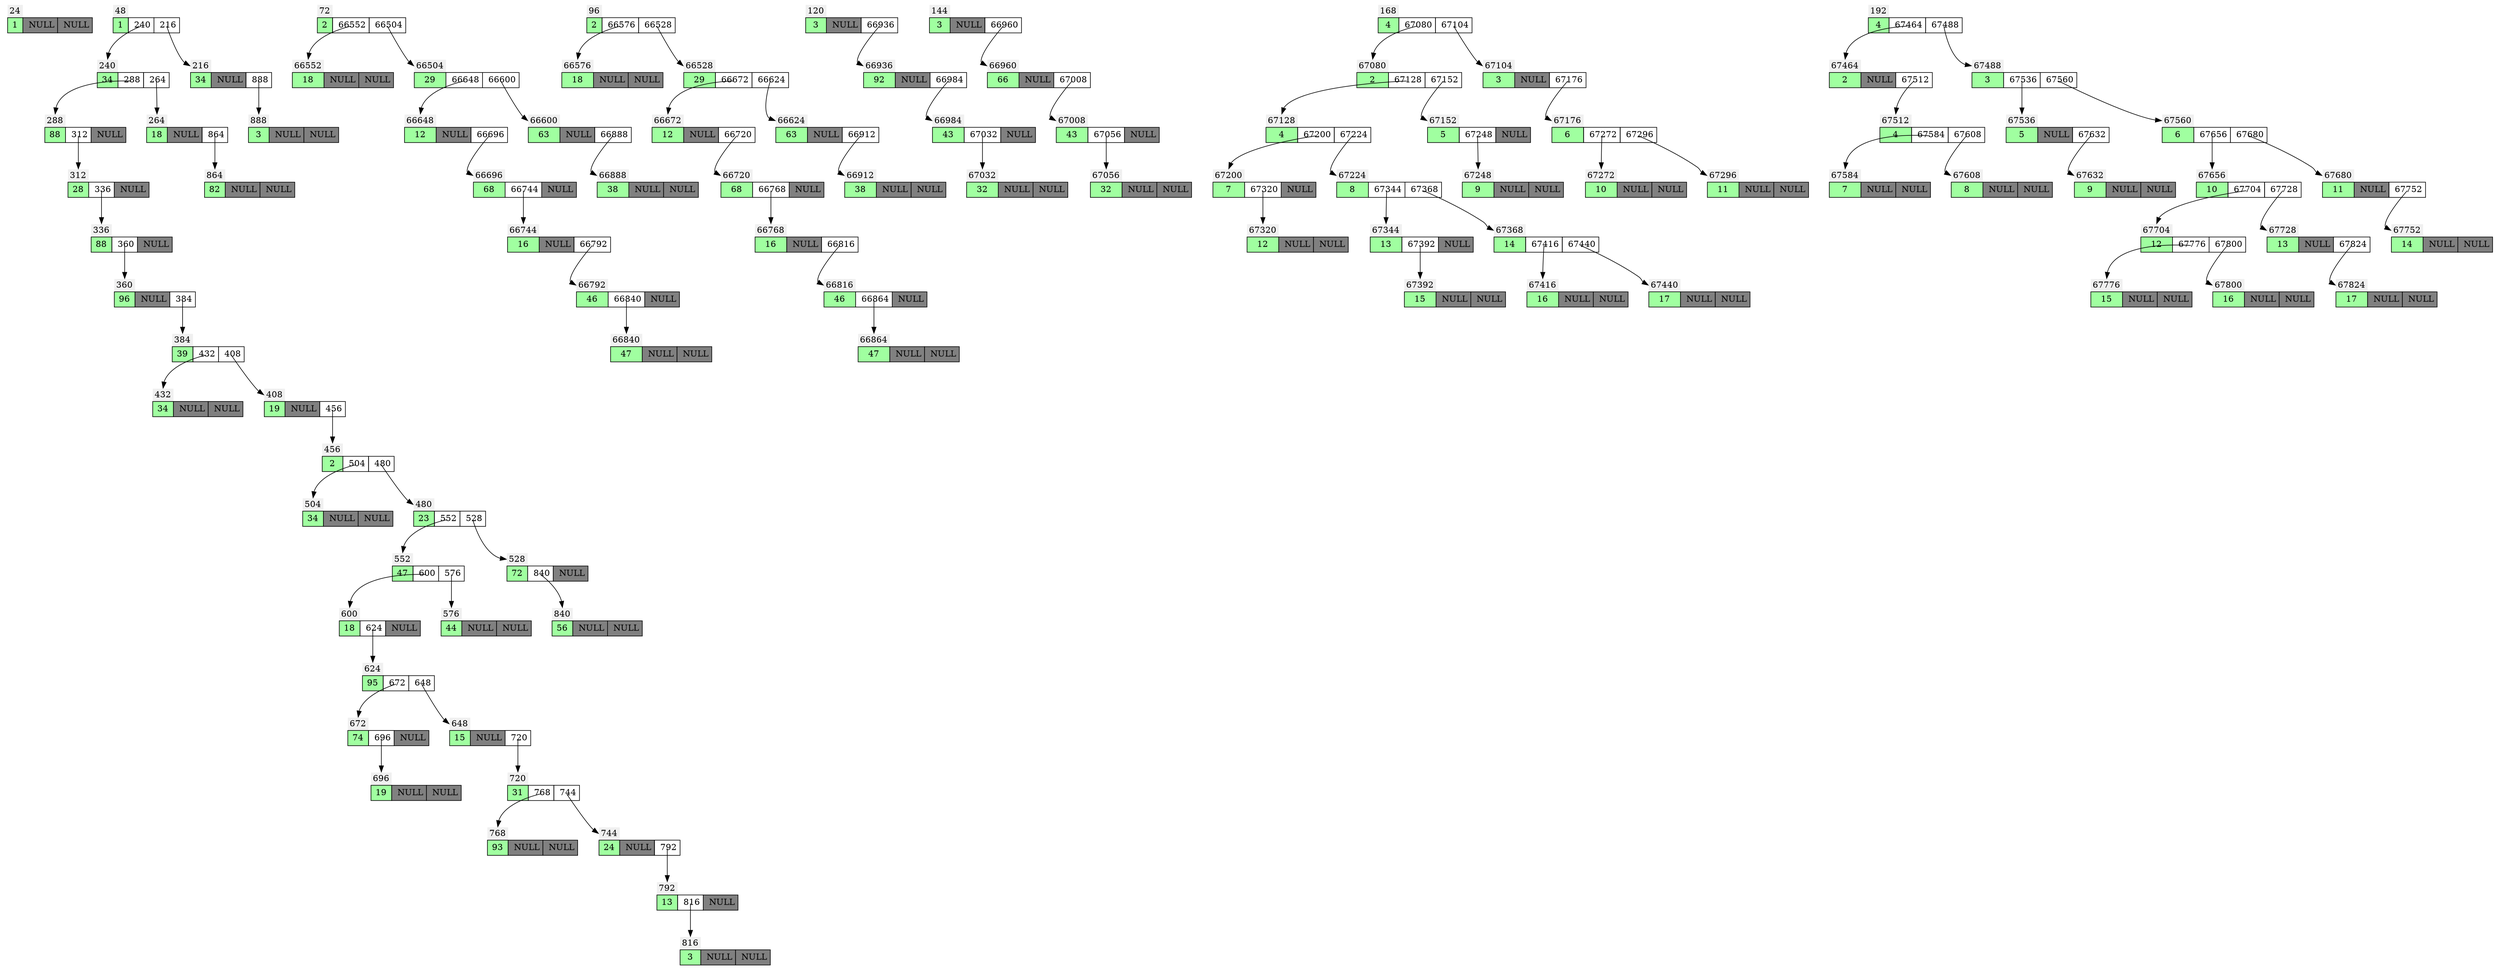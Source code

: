 digraph g
{ 
node [shape=none]
rankdir="TB"
edge[tailclip=false,arrowtail=dot];
node_24_0
[label=<
<TABLE BORDER="0" CELLBORDER="1" CELLSPACING="0" CELLPADDING="4" >
<TR> <TD CELLPADDING="3" BORDER="0"  ALIGN="LEFT" bgcolor="#f0f0f0" PORT="id">24</TD> </TR><TR>
<TD PORT="val" bgcolor="#a0FFa0">1</TD>
 <TD PORT="L" bgcolor="#808080"> NULL</TD>
 <TD PORT="R" bgcolor="#808080"> NULL</TD>
</TR></TABLE>>];
node_48_1
[label=<
<TABLE BORDER="0" CELLBORDER="1" CELLSPACING="0" CELLPADDING="4" >
<TR> <TD CELLPADDING="3" BORDER="0"  ALIGN="LEFT" bgcolor="#f0f0f0" PORT="id">48</TD> </TR><TR>
<TD PORT="val" bgcolor="#a0FFa0">1</TD>
 <TD PORT="L" > 240</TD>
 <TD PORT="R" > 216</TD>
</TR></TABLE>>];
rank = same; node_48_1;node_240_1;
node_48_1:L:c -> node_240_1:id ;
node_48_1:R:c -> node_216_1:id ;
node_240_1
[label=<
<TABLE BORDER="0" CELLBORDER="1" CELLSPACING="0" CELLPADDING="4" >
<TR> <TD CELLPADDING="3" BORDER="0"  ALIGN="LEFT" bgcolor="#f0f0f0" PORT="id">240</TD> </TR><TR>
<TD PORT="val" bgcolor="#a0FFa0">34</TD>
 <TD PORT="L" > 288</TD>
 <TD PORT="R" > 264</TD>
</TR></TABLE>>];
rank = same; node_240_1;node_288_1;
node_240_1:L:c -> node_288_1:id ;
node_240_1:R:c -> node_264_1:id ;
node_288_1
[label=<
<TABLE BORDER="0" CELLBORDER="1" CELLSPACING="0" CELLPADDING="4" >
<TR> <TD CELLPADDING="3" BORDER="0"  ALIGN="LEFT" bgcolor="#f0f0f0" PORT="id">288</TD> </TR><TR>
<TD PORT="val" bgcolor="#a0FFa0">88</TD>
 <TD PORT="L" > 312</TD>
 <TD PORT="R" bgcolor="#808080"> NULL</TD>
</TR></TABLE>>];
node_288_1:L:c -> node_312_1:id ;
node_312_1
[label=<
<TABLE BORDER="0" CELLBORDER="1" CELLSPACING="0" CELLPADDING="4" >
<TR> <TD CELLPADDING="3" BORDER="0"  ALIGN="LEFT" bgcolor="#f0f0f0" PORT="id">312</TD> </TR><TR>
<TD PORT="val" bgcolor="#a0FFa0">28</TD>
 <TD PORT="L" > 336</TD>
 <TD PORT="R" bgcolor="#808080"> NULL</TD>
</TR></TABLE>>];
node_312_1:L:c -> node_336_1:id ;
node_336_1
[label=<
<TABLE BORDER="0" CELLBORDER="1" CELLSPACING="0" CELLPADDING="4" >
<TR> <TD CELLPADDING="3" BORDER="0"  ALIGN="LEFT" bgcolor="#f0f0f0" PORT="id">336</TD> </TR><TR>
<TD PORT="val" bgcolor="#a0FFa0">88</TD>
 <TD PORT="L" > 360</TD>
 <TD PORT="R" bgcolor="#808080"> NULL</TD>
</TR></TABLE>>];
node_336_1:L:c -> node_360_1:id ;
node_360_1
[label=<
<TABLE BORDER="0" CELLBORDER="1" CELLSPACING="0" CELLPADDING="4" >
<TR> <TD CELLPADDING="3" BORDER="0"  ALIGN="LEFT" bgcolor="#f0f0f0" PORT="id">360</TD> </TR><TR>
<TD PORT="val" bgcolor="#a0FFa0">96</TD>
 <TD PORT="L" bgcolor="#808080"> NULL</TD>
 <TD PORT="R" > 384</TD>
</TR></TABLE>>];
node_360_1:R:c -> node_384_1:id ;
node_384_1
[label=<
<TABLE BORDER="0" CELLBORDER="1" CELLSPACING="0" CELLPADDING="4" >
<TR> <TD CELLPADDING="3" BORDER="0"  ALIGN="LEFT" bgcolor="#f0f0f0" PORT="id">384</TD> </TR><TR>
<TD PORT="val" bgcolor="#a0FFa0">39</TD>
 <TD PORT="L" > 432</TD>
 <TD PORT="R" > 408</TD>
</TR></TABLE>>];
rank = same; node_384_1;node_432_1;
node_384_1:L:c -> node_432_1:id ;
node_384_1:R:c -> node_408_1:id ;
node_432_1
[label=<
<TABLE BORDER="0" CELLBORDER="1" CELLSPACING="0" CELLPADDING="4" >
<TR> <TD CELLPADDING="3" BORDER="0"  ALIGN="LEFT" bgcolor="#f0f0f0" PORT="id">432</TD> </TR><TR>
<TD PORT="val" bgcolor="#a0FFa0">34</TD>
 <TD PORT="L" bgcolor="#808080"> NULL</TD>
 <TD PORT="R" bgcolor="#808080"> NULL</TD>
</TR></TABLE>>];
node_408_1
[label=<
<TABLE BORDER="0" CELLBORDER="1" CELLSPACING="0" CELLPADDING="4" >
<TR> <TD CELLPADDING="3" BORDER="0"  ALIGN="LEFT" bgcolor="#f0f0f0" PORT="id">408</TD> </TR><TR>
<TD PORT="val" bgcolor="#a0FFa0">19</TD>
 <TD PORT="L" bgcolor="#808080"> NULL</TD>
 <TD PORT="R" > 456</TD>
</TR></TABLE>>];
node_408_1:R:c -> node_456_1:id ;
node_456_1
[label=<
<TABLE BORDER="0" CELLBORDER="1" CELLSPACING="0" CELLPADDING="4" >
<TR> <TD CELLPADDING="3" BORDER="0"  ALIGN="LEFT" bgcolor="#f0f0f0" PORT="id">456</TD> </TR><TR>
<TD PORT="val" bgcolor="#a0FFa0">2</TD>
 <TD PORT="L" > 504</TD>
 <TD PORT="R" > 480</TD>
</TR></TABLE>>];
rank = same; node_456_1;node_504_1;
node_456_1:L:c -> node_504_1:id ;
node_456_1:R:c -> node_480_1:id ;
node_504_1
[label=<
<TABLE BORDER="0" CELLBORDER="1" CELLSPACING="0" CELLPADDING="4" >
<TR> <TD CELLPADDING="3" BORDER="0"  ALIGN="LEFT" bgcolor="#f0f0f0" PORT="id">504</TD> </TR><TR>
<TD PORT="val" bgcolor="#a0FFa0">34</TD>
 <TD PORT="L" bgcolor="#808080"> NULL</TD>
 <TD PORT="R" bgcolor="#808080"> NULL</TD>
</TR></TABLE>>];
node_480_1
[label=<
<TABLE BORDER="0" CELLBORDER="1" CELLSPACING="0" CELLPADDING="4" >
<TR> <TD CELLPADDING="3" BORDER="0"  ALIGN="LEFT" bgcolor="#f0f0f0" PORT="id">480</TD> </TR><TR>
<TD PORT="val" bgcolor="#a0FFa0">23</TD>
 <TD PORT="L" > 552</TD>
 <TD PORT="R" > 528</TD>
</TR></TABLE>>];
rank = same; node_480_1;node_552_1;
node_480_1:L:c -> node_552_1:id ;
node_480_1:R:c -> node_528_1:id ;
node_552_1
[label=<
<TABLE BORDER="0" CELLBORDER="1" CELLSPACING="0" CELLPADDING="4" >
<TR> <TD CELLPADDING="3" BORDER="0"  ALIGN="LEFT" bgcolor="#f0f0f0" PORT="id">552</TD> </TR><TR>
<TD PORT="val" bgcolor="#a0FFa0">47</TD>
 <TD PORT="L" > 600</TD>
 <TD PORT="R" > 576</TD>
</TR></TABLE>>];
rank = same; node_552_1;node_600_1;
node_552_1:L:c -> node_600_1:id ;
node_552_1:R:c -> node_576_1:id ;
node_600_1
[label=<
<TABLE BORDER="0" CELLBORDER="1" CELLSPACING="0" CELLPADDING="4" >
<TR> <TD CELLPADDING="3" BORDER="0"  ALIGN="LEFT" bgcolor="#f0f0f0" PORT="id">600</TD> </TR><TR>
<TD PORT="val" bgcolor="#a0FFa0">18</TD>
 <TD PORT="L" > 624</TD>
 <TD PORT="R" bgcolor="#808080"> NULL</TD>
</TR></TABLE>>];
node_600_1:L:c -> node_624_1:id ;
node_624_1
[label=<
<TABLE BORDER="0" CELLBORDER="1" CELLSPACING="0" CELLPADDING="4" >
<TR> <TD CELLPADDING="3" BORDER="0"  ALIGN="LEFT" bgcolor="#f0f0f0" PORT="id">624</TD> </TR><TR>
<TD PORT="val" bgcolor="#a0FFa0">95</TD>
 <TD PORT="L" > 672</TD>
 <TD PORT="R" > 648</TD>
</TR></TABLE>>];
rank = same; node_624_1;node_672_1;
node_624_1:L:c -> node_672_1:id ;
node_624_1:R:c -> node_648_1:id ;
node_672_1
[label=<
<TABLE BORDER="0" CELLBORDER="1" CELLSPACING="0" CELLPADDING="4" >
<TR> <TD CELLPADDING="3" BORDER="0"  ALIGN="LEFT" bgcolor="#f0f0f0" PORT="id">672</TD> </TR><TR>
<TD PORT="val" bgcolor="#a0FFa0">74</TD>
 <TD PORT="L" > 696</TD>
 <TD PORT="R" bgcolor="#808080"> NULL</TD>
</TR></TABLE>>];
node_672_1:L:c -> node_696_1:id ;
node_696_1
[label=<
<TABLE BORDER="0" CELLBORDER="1" CELLSPACING="0" CELLPADDING="4" >
<TR> <TD CELLPADDING="3" BORDER="0"  ALIGN="LEFT" bgcolor="#f0f0f0" PORT="id">696</TD> </TR><TR>
<TD PORT="val" bgcolor="#a0FFa0">19</TD>
 <TD PORT="L" bgcolor="#808080"> NULL</TD>
 <TD PORT="R" bgcolor="#808080"> NULL</TD>
</TR></TABLE>>];
node_648_1
[label=<
<TABLE BORDER="0" CELLBORDER="1" CELLSPACING="0" CELLPADDING="4" >
<TR> <TD CELLPADDING="3" BORDER="0"  ALIGN="LEFT" bgcolor="#f0f0f0" PORT="id">648</TD> </TR><TR>
<TD PORT="val" bgcolor="#a0FFa0">15</TD>
 <TD PORT="L" bgcolor="#808080"> NULL</TD>
 <TD PORT="R" > 720</TD>
</TR></TABLE>>];
node_648_1:R:c -> node_720_1:id ;
node_720_1
[label=<
<TABLE BORDER="0" CELLBORDER="1" CELLSPACING="0" CELLPADDING="4" >
<TR> <TD CELLPADDING="3" BORDER="0"  ALIGN="LEFT" bgcolor="#f0f0f0" PORT="id">720</TD> </TR><TR>
<TD PORT="val" bgcolor="#a0FFa0">31</TD>
 <TD PORT="L" > 768</TD>
 <TD PORT="R" > 744</TD>
</TR></TABLE>>];
rank = same; node_720_1;node_768_1;
node_720_1:L:c -> node_768_1:id ;
node_720_1:R:c -> node_744_1:id ;
node_768_1
[label=<
<TABLE BORDER="0" CELLBORDER="1" CELLSPACING="0" CELLPADDING="4" >
<TR> <TD CELLPADDING="3" BORDER="0"  ALIGN="LEFT" bgcolor="#f0f0f0" PORT="id">768</TD> </TR><TR>
<TD PORT="val" bgcolor="#a0FFa0">93</TD>
 <TD PORT="L" bgcolor="#808080"> NULL</TD>
 <TD PORT="R" bgcolor="#808080"> NULL</TD>
</TR></TABLE>>];
node_744_1
[label=<
<TABLE BORDER="0" CELLBORDER="1" CELLSPACING="0" CELLPADDING="4" >
<TR> <TD CELLPADDING="3" BORDER="0"  ALIGN="LEFT" bgcolor="#f0f0f0" PORT="id">744</TD> </TR><TR>
<TD PORT="val" bgcolor="#a0FFa0">24</TD>
 <TD PORT="L" bgcolor="#808080"> NULL</TD>
 <TD PORT="R" > 792</TD>
</TR></TABLE>>];
node_744_1:R:c -> node_792_1:id ;
node_792_1
[label=<
<TABLE BORDER="0" CELLBORDER="1" CELLSPACING="0" CELLPADDING="4" >
<TR> <TD CELLPADDING="3" BORDER="0"  ALIGN="LEFT" bgcolor="#f0f0f0" PORT="id">792</TD> </TR><TR>
<TD PORT="val" bgcolor="#a0FFa0">13</TD>
 <TD PORT="L" > 816</TD>
 <TD PORT="R" bgcolor="#808080"> NULL</TD>
</TR></TABLE>>];
node_792_1:L:c -> node_816_1:id ;
node_816_1
[label=<
<TABLE BORDER="0" CELLBORDER="1" CELLSPACING="0" CELLPADDING="4" >
<TR> <TD CELLPADDING="3" BORDER="0"  ALIGN="LEFT" bgcolor="#f0f0f0" PORT="id">816</TD> </TR><TR>
<TD PORT="val" bgcolor="#a0FFa0">3</TD>
 <TD PORT="L" bgcolor="#808080"> NULL</TD>
 <TD PORT="R" bgcolor="#808080"> NULL</TD>
</TR></TABLE>>];
node_576_1
[label=<
<TABLE BORDER="0" CELLBORDER="1" CELLSPACING="0" CELLPADDING="4" >
<TR> <TD CELLPADDING="3" BORDER="0"  ALIGN="LEFT" bgcolor="#f0f0f0" PORT="id">576</TD> </TR><TR>
<TD PORT="val" bgcolor="#a0FFa0">44</TD>
 <TD PORT="L" bgcolor="#808080"> NULL</TD>
 <TD PORT="R" bgcolor="#808080"> NULL</TD>
</TR></TABLE>>];
node_528_1
[label=<
<TABLE BORDER="0" CELLBORDER="1" CELLSPACING="0" CELLPADDING="4" >
<TR> <TD CELLPADDING="3" BORDER="0"  ALIGN="LEFT" bgcolor="#f0f0f0" PORT="id">528</TD> </TR><TR>
<TD PORT="val" bgcolor="#a0FFa0">72</TD>
 <TD PORT="L" > 840</TD>
 <TD PORT="R" bgcolor="#808080"> NULL</TD>
</TR></TABLE>>];
node_528_1:L:c -> node_840_1:id ;
node_840_1
[label=<
<TABLE BORDER="0" CELLBORDER="1" CELLSPACING="0" CELLPADDING="4" >
<TR> <TD CELLPADDING="3" BORDER="0"  ALIGN="LEFT" bgcolor="#f0f0f0" PORT="id">840</TD> </TR><TR>
<TD PORT="val" bgcolor="#a0FFa0">56</TD>
 <TD PORT="L" bgcolor="#808080"> NULL</TD>
 <TD PORT="R" bgcolor="#808080"> NULL</TD>
</TR></TABLE>>];
node_264_1
[label=<
<TABLE BORDER="0" CELLBORDER="1" CELLSPACING="0" CELLPADDING="4" >
<TR> <TD CELLPADDING="3" BORDER="0"  ALIGN="LEFT" bgcolor="#f0f0f0" PORT="id">264</TD> </TR><TR>
<TD PORT="val" bgcolor="#a0FFa0">18</TD>
 <TD PORT="L" bgcolor="#808080"> NULL</TD>
 <TD PORT="R" > 864</TD>
</TR></TABLE>>];
node_264_1:R:c -> node_864_1:id ;
node_864_1
[label=<
<TABLE BORDER="0" CELLBORDER="1" CELLSPACING="0" CELLPADDING="4" >
<TR> <TD CELLPADDING="3" BORDER="0"  ALIGN="LEFT" bgcolor="#f0f0f0" PORT="id">864</TD> </TR><TR>
<TD PORT="val" bgcolor="#a0FFa0">82</TD>
 <TD PORT="L" bgcolor="#808080"> NULL</TD>
 <TD PORT="R" bgcolor="#808080"> NULL</TD>
</TR></TABLE>>];
node_216_1
[label=<
<TABLE BORDER="0" CELLBORDER="1" CELLSPACING="0" CELLPADDING="4" >
<TR> <TD CELLPADDING="3" BORDER="0"  ALIGN="LEFT" bgcolor="#f0f0f0" PORT="id">216</TD> </TR><TR>
<TD PORT="val" bgcolor="#a0FFa0">34</TD>
 <TD PORT="L" bgcolor="#808080"> NULL</TD>
 <TD PORT="R" > 888</TD>
</TR></TABLE>>];
node_216_1:R:c -> node_888_1:id ;
node_888_1
[label=<
<TABLE BORDER="0" CELLBORDER="1" CELLSPACING="0" CELLPADDING="4" >
<TR> <TD CELLPADDING="3" BORDER="0"  ALIGN="LEFT" bgcolor="#f0f0f0" PORT="id">888</TD> </TR><TR>
<TD PORT="val" bgcolor="#a0FFa0">3</TD>
 <TD PORT="L" bgcolor="#808080"> NULL</TD>
 <TD PORT="R" bgcolor="#808080"> NULL</TD>
</TR></TABLE>>];
node_72_2
[label=<
<TABLE BORDER="0" CELLBORDER="1" CELLSPACING="0" CELLPADDING="4" >
<TR> <TD CELLPADDING="3" BORDER="0"  ALIGN="LEFT" bgcolor="#f0f0f0" PORT="id">72</TD> </TR><TR>
<TD PORT="val" bgcolor="#a0FFa0">2</TD>
 <TD PORT="L" > 66552</TD>
 <TD PORT="R" > 66504</TD>
</TR></TABLE>>];
rank = same; node_72_2;node_66552_2;
node_72_2:L:c -> node_66552_2:id ;
node_72_2:R:c -> node_66504_2:id ;
node_66552_2
[label=<
<TABLE BORDER="0" CELLBORDER="1" CELLSPACING="0" CELLPADDING="4" >
<TR> <TD CELLPADDING="3" BORDER="0"  ALIGN="LEFT" bgcolor="#f0f0f0" PORT="id">66552</TD> </TR><TR>
<TD PORT="val" bgcolor="#a0FFa0">18</TD>
 <TD PORT="L" bgcolor="#808080"> NULL</TD>
 <TD PORT="R" bgcolor="#808080"> NULL</TD>
</TR></TABLE>>];
node_66504_2
[label=<
<TABLE BORDER="0" CELLBORDER="1" CELLSPACING="0" CELLPADDING="4" >
<TR> <TD CELLPADDING="3" BORDER="0"  ALIGN="LEFT" bgcolor="#f0f0f0" PORT="id">66504</TD> </TR><TR>
<TD PORT="val" bgcolor="#a0FFa0">29</TD>
 <TD PORT="L" > 66648</TD>
 <TD PORT="R" > 66600</TD>
</TR></TABLE>>];
rank = same; node_66504_2;node_66648_2;
node_66504_2:L:c -> node_66648_2:id ;
node_66504_2:R:c -> node_66600_2:id ;
node_66648_2
[label=<
<TABLE BORDER="0" CELLBORDER="1" CELLSPACING="0" CELLPADDING="4" >
<TR> <TD CELLPADDING="3" BORDER="0"  ALIGN="LEFT" bgcolor="#f0f0f0" PORT="id">66648</TD> </TR><TR>
<TD PORT="val" bgcolor="#a0FFa0">12</TD>
 <TD PORT="L" bgcolor="#808080"> NULL</TD>
 <TD PORT="R" > 66696</TD>
</TR></TABLE>>];
node_66648_2:R:c -> node_66696_2:id ;
node_66696_2
[label=<
<TABLE BORDER="0" CELLBORDER="1" CELLSPACING="0" CELLPADDING="4" >
<TR> <TD CELLPADDING="3" BORDER="0"  ALIGN="LEFT" bgcolor="#f0f0f0" PORT="id">66696</TD> </TR><TR>
<TD PORT="val" bgcolor="#a0FFa0">68</TD>
 <TD PORT="L" > 66744</TD>
 <TD PORT="R" bgcolor="#808080"> NULL</TD>
</TR></TABLE>>];
node_66696_2:L:c -> node_66744_2:id ;
node_66744_2
[label=<
<TABLE BORDER="0" CELLBORDER="1" CELLSPACING="0" CELLPADDING="4" >
<TR> <TD CELLPADDING="3" BORDER="0"  ALIGN="LEFT" bgcolor="#f0f0f0" PORT="id">66744</TD> </TR><TR>
<TD PORT="val" bgcolor="#a0FFa0">16</TD>
 <TD PORT="L" bgcolor="#808080"> NULL</TD>
 <TD PORT="R" > 66792</TD>
</TR></TABLE>>];
node_66744_2:R:c -> node_66792_2:id ;
node_66792_2
[label=<
<TABLE BORDER="0" CELLBORDER="1" CELLSPACING="0" CELLPADDING="4" >
<TR> <TD CELLPADDING="3" BORDER="0"  ALIGN="LEFT" bgcolor="#f0f0f0" PORT="id">66792</TD> </TR><TR>
<TD PORT="val" bgcolor="#a0FFa0">46</TD>
 <TD PORT="L" > 66840</TD>
 <TD PORT="R" bgcolor="#808080"> NULL</TD>
</TR></TABLE>>];
node_66792_2:L:c -> node_66840_2:id ;
node_66840_2
[label=<
<TABLE BORDER="0" CELLBORDER="1" CELLSPACING="0" CELLPADDING="4" >
<TR> <TD CELLPADDING="3" BORDER="0"  ALIGN="LEFT" bgcolor="#f0f0f0" PORT="id">66840</TD> </TR><TR>
<TD PORT="val" bgcolor="#a0FFa0">47</TD>
 <TD PORT="L" bgcolor="#808080"> NULL</TD>
 <TD PORT="R" bgcolor="#808080"> NULL</TD>
</TR></TABLE>>];
node_66600_2
[label=<
<TABLE BORDER="0" CELLBORDER="1" CELLSPACING="0" CELLPADDING="4" >
<TR> <TD CELLPADDING="3" BORDER="0"  ALIGN="LEFT" bgcolor="#f0f0f0" PORT="id">66600</TD> </TR><TR>
<TD PORT="val" bgcolor="#a0FFa0">63</TD>
 <TD PORT="L" bgcolor="#808080"> NULL</TD>
 <TD PORT="R" > 66888</TD>
</TR></TABLE>>];
node_66600_2:R:c -> node_66888_2:id ;
node_66888_2
[label=<
<TABLE BORDER="0" CELLBORDER="1" CELLSPACING="0" CELLPADDING="4" >
<TR> <TD CELLPADDING="3" BORDER="0"  ALIGN="LEFT" bgcolor="#f0f0f0" PORT="id">66888</TD> </TR><TR>
<TD PORT="val" bgcolor="#a0FFa0">38</TD>
 <TD PORT="L" bgcolor="#808080"> NULL</TD>
 <TD PORT="R" bgcolor="#808080"> NULL</TD>
</TR></TABLE>>];
node_96_3
[label=<
<TABLE BORDER="0" CELLBORDER="1" CELLSPACING="0" CELLPADDING="4" >
<TR> <TD CELLPADDING="3" BORDER="0"  ALIGN="LEFT" bgcolor="#f0f0f0" PORT="id">96</TD> </TR><TR>
<TD PORT="val" bgcolor="#a0FFa0">2</TD>
 <TD PORT="L" > 66576</TD>
 <TD PORT="R" > 66528</TD>
</TR></TABLE>>];
rank = same; node_96_3;node_66576_3;
node_96_3:L:c -> node_66576_3:id ;
node_96_3:R:c -> node_66528_3:id ;
node_66576_3
[label=<
<TABLE BORDER="0" CELLBORDER="1" CELLSPACING="0" CELLPADDING="4" >
<TR> <TD CELLPADDING="3" BORDER="0"  ALIGN="LEFT" bgcolor="#f0f0f0" PORT="id">66576</TD> </TR><TR>
<TD PORT="val" bgcolor="#a0FFa0">18</TD>
 <TD PORT="L" bgcolor="#808080"> NULL</TD>
 <TD PORT="R" bgcolor="#808080"> NULL</TD>
</TR></TABLE>>];
node_66528_3
[label=<
<TABLE BORDER="0" CELLBORDER="1" CELLSPACING="0" CELLPADDING="4" >
<TR> <TD CELLPADDING="3" BORDER="0"  ALIGN="LEFT" bgcolor="#f0f0f0" PORT="id">66528</TD> </TR><TR>
<TD PORT="val" bgcolor="#a0FFa0">29</TD>
 <TD PORT="L" > 66672</TD>
 <TD PORT="R" > 66624</TD>
</TR></TABLE>>];
rank = same; node_66528_3;node_66672_3;
node_66528_3:L:c -> node_66672_3:id ;
node_66528_3:R:c -> node_66624_3:id ;
node_66672_3
[label=<
<TABLE BORDER="0" CELLBORDER="1" CELLSPACING="0" CELLPADDING="4" >
<TR> <TD CELLPADDING="3" BORDER="0"  ALIGN="LEFT" bgcolor="#f0f0f0" PORT="id">66672</TD> </TR><TR>
<TD PORT="val" bgcolor="#a0FFa0">12</TD>
 <TD PORT="L" bgcolor="#808080"> NULL</TD>
 <TD PORT="R" > 66720</TD>
</TR></TABLE>>];
node_66672_3:R:c -> node_66720_3:id ;
node_66720_3
[label=<
<TABLE BORDER="0" CELLBORDER="1" CELLSPACING="0" CELLPADDING="4" >
<TR> <TD CELLPADDING="3" BORDER="0"  ALIGN="LEFT" bgcolor="#f0f0f0" PORT="id">66720</TD> </TR><TR>
<TD PORT="val" bgcolor="#a0FFa0">68</TD>
 <TD PORT="L" > 66768</TD>
 <TD PORT="R" bgcolor="#808080"> NULL</TD>
</TR></TABLE>>];
node_66720_3:L:c -> node_66768_3:id ;
node_66768_3
[label=<
<TABLE BORDER="0" CELLBORDER="1" CELLSPACING="0" CELLPADDING="4" >
<TR> <TD CELLPADDING="3" BORDER="0"  ALIGN="LEFT" bgcolor="#f0f0f0" PORT="id">66768</TD> </TR><TR>
<TD PORT="val" bgcolor="#a0FFa0">16</TD>
 <TD PORT="L" bgcolor="#808080"> NULL</TD>
 <TD PORT="R" > 66816</TD>
</TR></TABLE>>];
node_66768_3:R:c -> node_66816_3:id ;
node_66816_3
[label=<
<TABLE BORDER="0" CELLBORDER="1" CELLSPACING="0" CELLPADDING="4" >
<TR> <TD CELLPADDING="3" BORDER="0"  ALIGN="LEFT" bgcolor="#f0f0f0" PORT="id">66816</TD> </TR><TR>
<TD PORT="val" bgcolor="#a0FFa0">46</TD>
 <TD PORT="L" > 66864</TD>
 <TD PORT="R" bgcolor="#808080"> NULL</TD>
</TR></TABLE>>];
node_66816_3:L:c -> node_66864_3:id ;
node_66864_3
[label=<
<TABLE BORDER="0" CELLBORDER="1" CELLSPACING="0" CELLPADDING="4" >
<TR> <TD CELLPADDING="3" BORDER="0"  ALIGN="LEFT" bgcolor="#f0f0f0" PORT="id">66864</TD> </TR><TR>
<TD PORT="val" bgcolor="#a0FFa0">47</TD>
 <TD PORT="L" bgcolor="#808080"> NULL</TD>
 <TD PORT="R" bgcolor="#808080"> NULL</TD>
</TR></TABLE>>];
node_66624_3
[label=<
<TABLE BORDER="0" CELLBORDER="1" CELLSPACING="0" CELLPADDING="4" >
<TR> <TD CELLPADDING="3" BORDER="0"  ALIGN="LEFT" bgcolor="#f0f0f0" PORT="id">66624</TD> </TR><TR>
<TD PORT="val" bgcolor="#a0FFa0">63</TD>
 <TD PORT="L" bgcolor="#808080"> NULL</TD>
 <TD PORT="R" > 66912</TD>
</TR></TABLE>>];
node_66624_3:R:c -> node_66912_3:id ;
node_66912_3
[label=<
<TABLE BORDER="0" CELLBORDER="1" CELLSPACING="0" CELLPADDING="4" >
<TR> <TD CELLPADDING="3" BORDER="0"  ALIGN="LEFT" bgcolor="#f0f0f0" PORT="id">66912</TD> </TR><TR>
<TD PORT="val" bgcolor="#a0FFa0">38</TD>
 <TD PORT="L" bgcolor="#808080"> NULL</TD>
 <TD PORT="R" bgcolor="#808080"> NULL</TD>
</TR></TABLE>>];
node_120_4
[label=<
<TABLE BORDER="0" CELLBORDER="1" CELLSPACING="0" CELLPADDING="4" >
<TR> <TD CELLPADDING="3" BORDER="0"  ALIGN="LEFT" bgcolor="#f0f0f0" PORT="id">120</TD> </TR><TR>
<TD PORT="val" bgcolor="#a0FFa0">3</TD>
 <TD PORT="L" bgcolor="#808080"> NULL</TD>
 <TD PORT="R" > 66936</TD>
</TR></TABLE>>];
node_120_4:R:c -> node_66936_4:id ;
node_66936_4
[label=<
<TABLE BORDER="0" CELLBORDER="1" CELLSPACING="0" CELLPADDING="4" >
<TR> <TD CELLPADDING="3" BORDER="0"  ALIGN="LEFT" bgcolor="#f0f0f0" PORT="id">66936</TD> </TR><TR>
<TD PORT="val" bgcolor="#a0FFa0">92</TD>
 <TD PORT="L" bgcolor="#808080"> NULL</TD>
 <TD PORT="R" > 66984</TD>
</TR></TABLE>>];
node_66936_4:R:c -> node_66984_4:id ;
node_66984_4
[label=<
<TABLE BORDER="0" CELLBORDER="1" CELLSPACING="0" CELLPADDING="4" >
<TR> <TD CELLPADDING="3" BORDER="0"  ALIGN="LEFT" bgcolor="#f0f0f0" PORT="id">66984</TD> </TR><TR>
<TD PORT="val" bgcolor="#a0FFa0">43</TD>
 <TD PORT="L" > 67032</TD>
 <TD PORT="R" bgcolor="#808080"> NULL</TD>
</TR></TABLE>>];
node_66984_4:L:c -> node_67032_4:id ;
node_67032_4
[label=<
<TABLE BORDER="0" CELLBORDER="1" CELLSPACING="0" CELLPADDING="4" >
<TR> <TD CELLPADDING="3" BORDER="0"  ALIGN="LEFT" bgcolor="#f0f0f0" PORT="id">67032</TD> </TR><TR>
<TD PORT="val" bgcolor="#a0FFa0">32</TD>
 <TD PORT="L" bgcolor="#808080"> NULL</TD>
 <TD PORT="R" bgcolor="#808080"> NULL</TD>
</TR></TABLE>>];
node_144_5
[label=<
<TABLE BORDER="0" CELLBORDER="1" CELLSPACING="0" CELLPADDING="4" >
<TR> <TD CELLPADDING="3" BORDER="0"  ALIGN="LEFT" bgcolor="#f0f0f0" PORT="id">144</TD> </TR><TR>
<TD PORT="val" bgcolor="#a0FFa0">3</TD>
 <TD PORT="L" bgcolor="#808080"> NULL</TD>
 <TD PORT="R" > 66960</TD>
</TR></TABLE>>];
node_144_5:R:c -> node_66960_5:id ;
node_66960_5
[label=<
<TABLE BORDER="0" CELLBORDER="1" CELLSPACING="0" CELLPADDING="4" >
<TR> <TD CELLPADDING="3" BORDER="0"  ALIGN="LEFT" bgcolor="#f0f0f0" PORT="id">66960</TD> </TR><TR>
<TD PORT="val" bgcolor="#a0FFa0">66</TD>
 <TD PORT="L" bgcolor="#808080"> NULL</TD>
 <TD PORT="R" > 67008</TD>
</TR></TABLE>>];
node_66960_5:R:c -> node_67008_5:id ;
node_67008_5
[label=<
<TABLE BORDER="0" CELLBORDER="1" CELLSPACING="0" CELLPADDING="4" >
<TR> <TD CELLPADDING="3" BORDER="0"  ALIGN="LEFT" bgcolor="#f0f0f0" PORT="id">67008</TD> </TR><TR>
<TD PORT="val" bgcolor="#a0FFa0">43</TD>
 <TD PORT="L" > 67056</TD>
 <TD PORT="R" bgcolor="#808080"> NULL</TD>
</TR></TABLE>>];
node_67008_5:L:c -> node_67056_5:id ;
node_67056_5
[label=<
<TABLE BORDER="0" CELLBORDER="1" CELLSPACING="0" CELLPADDING="4" >
<TR> <TD CELLPADDING="3" BORDER="0"  ALIGN="LEFT" bgcolor="#f0f0f0" PORT="id">67056</TD> </TR><TR>
<TD PORT="val" bgcolor="#a0FFa0">32</TD>
 <TD PORT="L" bgcolor="#808080"> NULL</TD>
 <TD PORT="R" bgcolor="#808080"> NULL</TD>
</TR></TABLE>>];
node_168_6
[label=<
<TABLE BORDER="0" CELLBORDER="1" CELLSPACING="0" CELLPADDING="4" >
<TR> <TD CELLPADDING="3" BORDER="0"  ALIGN="LEFT" bgcolor="#f0f0f0" PORT="id">168</TD> </TR><TR>
<TD PORT="val" bgcolor="#a0FFa0">4</TD>
 <TD PORT="L" > 67080</TD>
 <TD PORT="R" > 67104</TD>
</TR></TABLE>>];
rank = same; node_168_6;node_67080_6;
node_168_6:L:c -> node_67080_6:id ;
node_168_6:R:c -> node_67104_6:id ;
node_67080_6
[label=<
<TABLE BORDER="0" CELLBORDER="1" CELLSPACING="0" CELLPADDING="4" >
<TR> <TD CELLPADDING="3" BORDER="0"  ALIGN="LEFT" bgcolor="#f0f0f0" PORT="id">67080</TD> </TR><TR>
<TD PORT="val" bgcolor="#a0FFa0">2</TD>
 <TD PORT="L" > 67128</TD>
 <TD PORT="R" > 67152</TD>
</TR></TABLE>>];
rank = same; node_67080_6;node_67128_6;
node_67080_6:L:c -> node_67128_6:id ;
node_67080_6:R:c -> node_67152_6:id ;
node_67128_6
[label=<
<TABLE BORDER="0" CELLBORDER="1" CELLSPACING="0" CELLPADDING="4" >
<TR> <TD CELLPADDING="3" BORDER="0"  ALIGN="LEFT" bgcolor="#f0f0f0" PORT="id">67128</TD> </TR><TR>
<TD PORT="val" bgcolor="#a0FFa0">4</TD>
 <TD PORT="L" > 67200</TD>
 <TD PORT="R" > 67224</TD>
</TR></TABLE>>];
rank = same; node_67128_6;node_67200_6;
node_67128_6:L:c -> node_67200_6:id ;
node_67128_6:R:c -> node_67224_6:id ;
node_67200_6
[label=<
<TABLE BORDER="0" CELLBORDER="1" CELLSPACING="0" CELLPADDING="4" >
<TR> <TD CELLPADDING="3" BORDER="0"  ALIGN="LEFT" bgcolor="#f0f0f0" PORT="id">67200</TD> </TR><TR>
<TD PORT="val" bgcolor="#a0FFa0">7</TD>
 <TD PORT="L" > 67320</TD>
 <TD PORT="R" bgcolor="#808080"> NULL</TD>
</TR></TABLE>>];
node_67200_6:L:c -> node_67320_6:id ;
node_67320_6
[label=<
<TABLE BORDER="0" CELLBORDER="1" CELLSPACING="0" CELLPADDING="4" >
<TR> <TD CELLPADDING="3" BORDER="0"  ALIGN="LEFT" bgcolor="#f0f0f0" PORT="id">67320</TD> </TR><TR>
<TD PORT="val" bgcolor="#a0FFa0">12</TD>
 <TD PORT="L" bgcolor="#808080"> NULL</TD>
 <TD PORT="R" bgcolor="#808080"> NULL</TD>
</TR></TABLE>>];
node_67224_6
[label=<
<TABLE BORDER="0" CELLBORDER="1" CELLSPACING="0" CELLPADDING="4" >
<TR> <TD CELLPADDING="3" BORDER="0"  ALIGN="LEFT" bgcolor="#f0f0f0" PORT="id">67224</TD> </TR><TR>
<TD PORT="val" bgcolor="#a0FFa0">8</TD>
 <TD PORT="L" > 67344</TD>
 <TD PORT="R" > 67368</TD>
</TR></TABLE>>];
rank = same; node_67224_6;node_67344_6;
node_67224_6:L:c -> node_67344_6:id ;
node_67224_6:R:c -> node_67368_6:id ;
node_67344_6
[label=<
<TABLE BORDER="0" CELLBORDER="1" CELLSPACING="0" CELLPADDING="4" >
<TR> <TD CELLPADDING="3" BORDER="0"  ALIGN="LEFT" bgcolor="#f0f0f0" PORT="id">67344</TD> </TR><TR>
<TD PORT="val" bgcolor="#a0FFa0">13</TD>
 <TD PORT="L" > 67392</TD>
 <TD PORT="R" bgcolor="#808080"> NULL</TD>
</TR></TABLE>>];
node_67344_6:L:c -> node_67392_6:id ;
node_67392_6
[label=<
<TABLE BORDER="0" CELLBORDER="1" CELLSPACING="0" CELLPADDING="4" >
<TR> <TD CELLPADDING="3" BORDER="0"  ALIGN="LEFT" bgcolor="#f0f0f0" PORT="id">67392</TD> </TR><TR>
<TD PORT="val" bgcolor="#a0FFa0">15</TD>
 <TD PORT="L" bgcolor="#808080"> NULL</TD>
 <TD PORT="R" bgcolor="#808080"> NULL</TD>
</TR></TABLE>>];
node_67368_6
[label=<
<TABLE BORDER="0" CELLBORDER="1" CELLSPACING="0" CELLPADDING="4" >
<TR> <TD CELLPADDING="3" BORDER="0"  ALIGN="LEFT" bgcolor="#f0f0f0" PORT="id">67368</TD> </TR><TR>
<TD PORT="val" bgcolor="#a0FFa0">14</TD>
 <TD PORT="L" > 67416</TD>
 <TD PORT="R" > 67440</TD>
</TR></TABLE>>];
rank = same; node_67368_6;node_67416_6;
node_67368_6:L:c -> node_67416_6:id ;
node_67368_6:R:c -> node_67440_6:id ;
node_67416_6
[label=<
<TABLE BORDER="0" CELLBORDER="1" CELLSPACING="0" CELLPADDING="4" >
<TR> <TD CELLPADDING="3" BORDER="0"  ALIGN="LEFT" bgcolor="#f0f0f0" PORT="id">67416</TD> </TR><TR>
<TD PORT="val" bgcolor="#a0FFa0">16</TD>
 <TD PORT="L" bgcolor="#808080"> NULL</TD>
 <TD PORT="R" bgcolor="#808080"> NULL</TD>
</TR></TABLE>>];
node_67440_6
[label=<
<TABLE BORDER="0" CELLBORDER="1" CELLSPACING="0" CELLPADDING="4" >
<TR> <TD CELLPADDING="3" BORDER="0"  ALIGN="LEFT" bgcolor="#f0f0f0" PORT="id">67440</TD> </TR><TR>
<TD PORT="val" bgcolor="#a0FFa0">17</TD>
 <TD PORT="L" bgcolor="#808080"> NULL</TD>
 <TD PORT="R" bgcolor="#808080"> NULL</TD>
</TR></TABLE>>];
node_67152_6
[label=<
<TABLE BORDER="0" CELLBORDER="1" CELLSPACING="0" CELLPADDING="4" >
<TR> <TD CELLPADDING="3" BORDER="0"  ALIGN="LEFT" bgcolor="#f0f0f0" PORT="id">67152</TD> </TR><TR>
<TD PORT="val" bgcolor="#a0FFa0">5</TD>
 <TD PORT="L" > 67248</TD>
 <TD PORT="R" bgcolor="#808080"> NULL</TD>
</TR></TABLE>>];
node_67152_6:L:c -> node_67248_6:id ;
node_67248_6
[label=<
<TABLE BORDER="0" CELLBORDER="1" CELLSPACING="0" CELLPADDING="4" >
<TR> <TD CELLPADDING="3" BORDER="0"  ALIGN="LEFT" bgcolor="#f0f0f0" PORT="id">67248</TD> </TR><TR>
<TD PORT="val" bgcolor="#a0FFa0">9</TD>
 <TD PORT="L" bgcolor="#808080"> NULL</TD>
 <TD PORT="R" bgcolor="#808080"> NULL</TD>
</TR></TABLE>>];
node_67104_6
[label=<
<TABLE BORDER="0" CELLBORDER="1" CELLSPACING="0" CELLPADDING="4" >
<TR> <TD CELLPADDING="3" BORDER="0"  ALIGN="LEFT" bgcolor="#f0f0f0" PORT="id">67104</TD> </TR><TR>
<TD PORT="val" bgcolor="#a0FFa0">3</TD>
 <TD PORT="L" bgcolor="#808080"> NULL</TD>
 <TD PORT="R" > 67176</TD>
</TR></TABLE>>];
node_67104_6:R:c -> node_67176_6:id ;
node_67176_6
[label=<
<TABLE BORDER="0" CELLBORDER="1" CELLSPACING="0" CELLPADDING="4" >
<TR> <TD CELLPADDING="3" BORDER="0"  ALIGN="LEFT" bgcolor="#f0f0f0" PORT="id">67176</TD> </TR><TR>
<TD PORT="val" bgcolor="#a0FFa0">6</TD>
 <TD PORT="L" > 67272</TD>
 <TD PORT="R" > 67296</TD>
</TR></TABLE>>];
rank = same; node_67176_6;node_67272_6;
node_67176_6:L:c -> node_67272_6:id ;
node_67176_6:R:c -> node_67296_6:id ;
node_67272_6
[label=<
<TABLE BORDER="0" CELLBORDER="1" CELLSPACING="0" CELLPADDING="4" >
<TR> <TD CELLPADDING="3" BORDER="0"  ALIGN="LEFT" bgcolor="#f0f0f0" PORT="id">67272</TD> </TR><TR>
<TD PORT="val" bgcolor="#a0FFa0">10</TD>
 <TD PORT="L" bgcolor="#808080"> NULL</TD>
 <TD PORT="R" bgcolor="#808080"> NULL</TD>
</TR></TABLE>>];
node_67296_6
[label=<
<TABLE BORDER="0" CELLBORDER="1" CELLSPACING="0" CELLPADDING="4" >
<TR> <TD CELLPADDING="3" BORDER="0"  ALIGN="LEFT" bgcolor="#f0f0f0" PORT="id">67296</TD> </TR><TR>
<TD PORT="val" bgcolor="#a0FFa0">11</TD>
 <TD PORT="L" bgcolor="#808080"> NULL</TD>
 <TD PORT="R" bgcolor="#808080"> NULL</TD>
</TR></TABLE>>];
node_192_7
[label=<
<TABLE BORDER="0" CELLBORDER="1" CELLSPACING="0" CELLPADDING="4" >
<TR> <TD CELLPADDING="3" BORDER="0"  ALIGN="LEFT" bgcolor="#f0f0f0" PORT="id">192</TD> </TR><TR>
<TD PORT="val" bgcolor="#a0FFa0">4</TD>
 <TD PORT="L" > 67464</TD>
 <TD PORT="R" > 67488</TD>
</TR></TABLE>>];
rank = same; node_192_7;node_67464_7;
node_192_7:L:c -> node_67464_7:id ;
node_192_7:R:c -> node_67488_7:id ;
node_67464_7
[label=<
<TABLE BORDER="0" CELLBORDER="1" CELLSPACING="0" CELLPADDING="4" >
<TR> <TD CELLPADDING="3" BORDER="0"  ALIGN="LEFT" bgcolor="#f0f0f0" PORT="id">67464</TD> </TR><TR>
<TD PORT="val" bgcolor="#a0FFa0">2</TD>
 <TD PORT="L" bgcolor="#808080"> NULL</TD>
 <TD PORT="R" > 67512</TD>
</TR></TABLE>>];
node_67464_7:R:c -> node_67512_7:id ;
node_67512_7
[label=<
<TABLE BORDER="0" CELLBORDER="1" CELLSPACING="0" CELLPADDING="4" >
<TR> <TD CELLPADDING="3" BORDER="0"  ALIGN="LEFT" bgcolor="#f0f0f0" PORT="id">67512</TD> </TR><TR>
<TD PORT="val" bgcolor="#a0FFa0">4</TD>
 <TD PORT="L" > 67584</TD>
 <TD PORT="R" > 67608</TD>
</TR></TABLE>>];
rank = same; node_67512_7;node_67584_7;
node_67512_7:L:c -> node_67584_7:id ;
node_67512_7:R:c -> node_67608_7:id ;
node_67584_7
[label=<
<TABLE BORDER="0" CELLBORDER="1" CELLSPACING="0" CELLPADDING="4" >
<TR> <TD CELLPADDING="3" BORDER="0"  ALIGN="LEFT" bgcolor="#f0f0f0" PORT="id">67584</TD> </TR><TR>
<TD PORT="val" bgcolor="#a0FFa0">7</TD>
 <TD PORT="L" bgcolor="#808080"> NULL</TD>
 <TD PORT="R" bgcolor="#808080"> NULL</TD>
</TR></TABLE>>];
node_67608_7
[label=<
<TABLE BORDER="0" CELLBORDER="1" CELLSPACING="0" CELLPADDING="4" >
<TR> <TD CELLPADDING="3" BORDER="0"  ALIGN="LEFT" bgcolor="#f0f0f0" PORT="id">67608</TD> </TR><TR>
<TD PORT="val" bgcolor="#a0FFa0">8</TD>
 <TD PORT="L" bgcolor="#808080"> NULL</TD>
 <TD PORT="R" bgcolor="#808080"> NULL</TD>
</TR></TABLE>>];
node_67488_7
[label=<
<TABLE BORDER="0" CELLBORDER="1" CELLSPACING="0" CELLPADDING="4" >
<TR> <TD CELLPADDING="3" BORDER="0"  ALIGN="LEFT" bgcolor="#f0f0f0" PORT="id">67488</TD> </TR><TR>
<TD PORT="val" bgcolor="#a0FFa0">3</TD>
 <TD PORT="L" > 67536</TD>
 <TD PORT="R" > 67560</TD>
</TR></TABLE>>];
rank = same; node_67488_7;node_67536_7;
node_67488_7:L:c -> node_67536_7:id ;
node_67488_7:R:c -> node_67560_7:id ;
node_67536_7
[label=<
<TABLE BORDER="0" CELLBORDER="1" CELLSPACING="0" CELLPADDING="4" >
<TR> <TD CELLPADDING="3" BORDER="0"  ALIGN="LEFT" bgcolor="#f0f0f0" PORT="id">67536</TD> </TR><TR>
<TD PORT="val" bgcolor="#a0FFa0">5</TD>
 <TD PORT="L" bgcolor="#808080"> NULL</TD>
 <TD PORT="R" > 67632</TD>
</TR></TABLE>>];
node_67536_7:R:c -> node_67632_7:id ;
node_67632_7
[label=<
<TABLE BORDER="0" CELLBORDER="1" CELLSPACING="0" CELLPADDING="4" >
<TR> <TD CELLPADDING="3" BORDER="0"  ALIGN="LEFT" bgcolor="#f0f0f0" PORT="id">67632</TD> </TR><TR>
<TD PORT="val" bgcolor="#a0FFa0">9</TD>
 <TD PORT="L" bgcolor="#808080"> NULL</TD>
 <TD PORT="R" bgcolor="#808080"> NULL</TD>
</TR></TABLE>>];
node_67560_7
[label=<
<TABLE BORDER="0" CELLBORDER="1" CELLSPACING="0" CELLPADDING="4" >
<TR> <TD CELLPADDING="3" BORDER="0"  ALIGN="LEFT" bgcolor="#f0f0f0" PORT="id">67560</TD> </TR><TR>
<TD PORT="val" bgcolor="#a0FFa0">6</TD>
 <TD PORT="L" > 67656</TD>
 <TD PORT="R" > 67680</TD>
</TR></TABLE>>];
rank = same; node_67560_7;node_67656_7;
node_67560_7:L:c -> node_67656_7:id ;
node_67560_7:R:c -> node_67680_7:id ;
node_67656_7
[label=<
<TABLE BORDER="0" CELLBORDER="1" CELLSPACING="0" CELLPADDING="4" >
<TR> <TD CELLPADDING="3" BORDER="0"  ALIGN="LEFT" bgcolor="#f0f0f0" PORT="id">67656</TD> </TR><TR>
<TD PORT="val" bgcolor="#a0FFa0">10</TD>
 <TD PORT="L" > 67704</TD>
 <TD PORT="R" > 67728</TD>
</TR></TABLE>>];
rank = same; node_67656_7;node_67704_7;
node_67656_7:L:c -> node_67704_7:id ;
node_67656_7:R:c -> node_67728_7:id ;
node_67704_7
[label=<
<TABLE BORDER="0" CELLBORDER="1" CELLSPACING="0" CELLPADDING="4" >
<TR> <TD CELLPADDING="3" BORDER="0"  ALIGN="LEFT" bgcolor="#f0f0f0" PORT="id">67704</TD> </TR><TR>
<TD PORT="val" bgcolor="#a0FFa0">12</TD>
 <TD PORT="L" > 67776</TD>
 <TD PORT="R" > 67800</TD>
</TR></TABLE>>];
rank = same; node_67704_7;node_67776_7;
node_67704_7:L:c -> node_67776_7:id ;
node_67704_7:R:c -> node_67800_7:id ;
node_67776_7
[label=<
<TABLE BORDER="0" CELLBORDER="1" CELLSPACING="0" CELLPADDING="4" >
<TR> <TD CELLPADDING="3" BORDER="0"  ALIGN="LEFT" bgcolor="#f0f0f0" PORT="id">67776</TD> </TR><TR>
<TD PORT="val" bgcolor="#a0FFa0">15</TD>
 <TD PORT="L" bgcolor="#808080"> NULL</TD>
 <TD PORT="R" bgcolor="#808080"> NULL</TD>
</TR></TABLE>>];
node_67800_7
[label=<
<TABLE BORDER="0" CELLBORDER="1" CELLSPACING="0" CELLPADDING="4" >
<TR> <TD CELLPADDING="3" BORDER="0"  ALIGN="LEFT" bgcolor="#f0f0f0" PORT="id">67800</TD> </TR><TR>
<TD PORT="val" bgcolor="#a0FFa0">16</TD>
 <TD PORT="L" bgcolor="#808080"> NULL</TD>
 <TD PORT="R" bgcolor="#808080"> NULL</TD>
</TR></TABLE>>];
node_67728_7
[label=<
<TABLE BORDER="0" CELLBORDER="1" CELLSPACING="0" CELLPADDING="4" >
<TR> <TD CELLPADDING="3" BORDER="0"  ALIGN="LEFT" bgcolor="#f0f0f0" PORT="id">67728</TD> </TR><TR>
<TD PORT="val" bgcolor="#a0FFa0">13</TD>
 <TD PORT="L" bgcolor="#808080"> NULL</TD>
 <TD PORT="R" > 67824</TD>
</TR></TABLE>>];
node_67728_7:R:c -> node_67824_7:id ;
node_67824_7
[label=<
<TABLE BORDER="0" CELLBORDER="1" CELLSPACING="0" CELLPADDING="4" >
<TR> <TD CELLPADDING="3" BORDER="0"  ALIGN="LEFT" bgcolor="#f0f0f0" PORT="id">67824</TD> </TR><TR>
<TD PORT="val" bgcolor="#a0FFa0">17</TD>
 <TD PORT="L" bgcolor="#808080"> NULL</TD>
 <TD PORT="R" bgcolor="#808080"> NULL</TD>
</TR></TABLE>>];
node_67680_7
[label=<
<TABLE BORDER="0" CELLBORDER="1" CELLSPACING="0" CELLPADDING="4" >
<TR> <TD CELLPADDING="3" BORDER="0"  ALIGN="LEFT" bgcolor="#f0f0f0" PORT="id">67680</TD> </TR><TR>
<TD PORT="val" bgcolor="#a0FFa0">11</TD>
 <TD PORT="L" bgcolor="#808080"> NULL</TD>
 <TD PORT="R" > 67752</TD>
</TR></TABLE>>];
node_67680_7:R:c -> node_67752_7:id ;
node_67752_7
[label=<
<TABLE BORDER="0" CELLBORDER="1" CELLSPACING="0" CELLPADDING="4" >
<TR> <TD CELLPADDING="3" BORDER="0"  ALIGN="LEFT" bgcolor="#f0f0f0" PORT="id">67752</TD> </TR><TR>
<TD PORT="val" bgcolor="#a0FFa0">14</TD>
 <TD PORT="L" bgcolor="#808080"> NULL</TD>
 <TD PORT="R" bgcolor="#808080"> NULL</TD>
</TR></TABLE>>];
}
